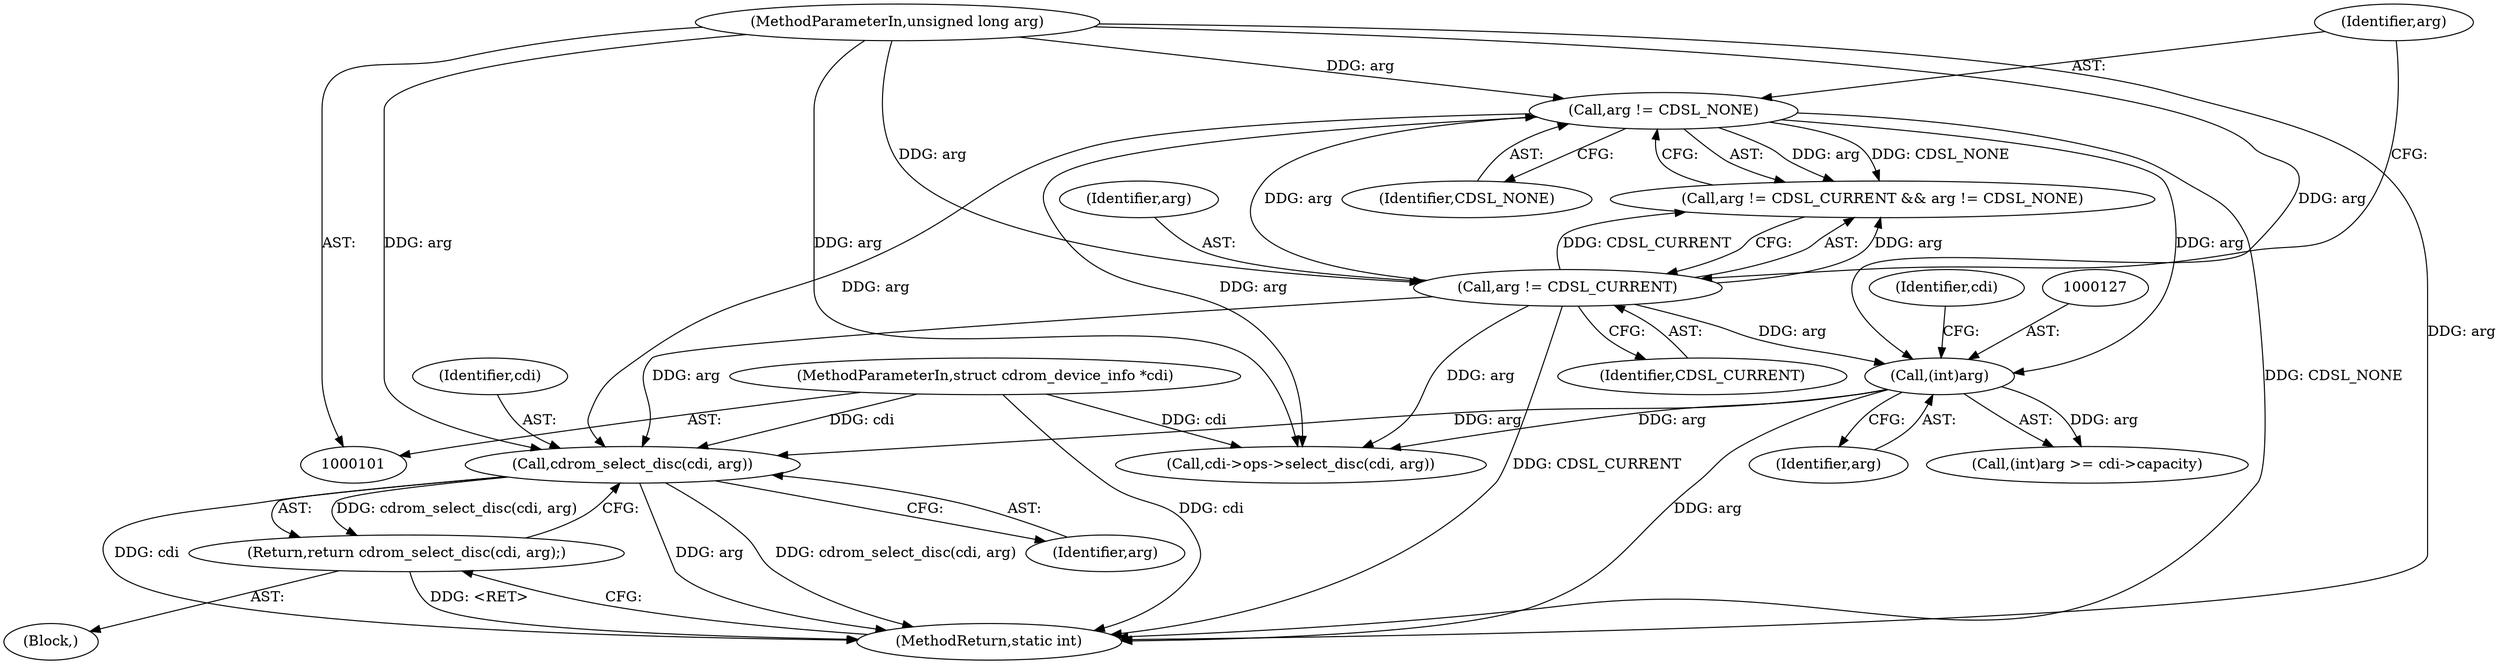 digraph "1_linux_e4f3aa2e1e67bb48dfbaaf1cad59013d5a5bc276@pointer" {
"1000149" [label="(Call,cdrom_select_disc(cdi, arg))"];
"1000102" [label="(MethodParameterIn,struct cdrom_device_info *cdi)"];
"1000120" [label="(Call,arg != CDSL_NONE)"];
"1000117" [label="(Call,arg != CDSL_CURRENT)"];
"1000103" [label="(MethodParameterIn,unsigned long arg)"];
"1000126" [label="(Call,(int)arg)"];
"1000148" [label="(Return,return cdrom_select_disc(cdi, arg);)"];
"1000119" [label="(Identifier,CDSL_CURRENT)"];
"1000104" [label="(Block,)"];
"1000150" [label="(Identifier,cdi)"];
"1000103" [label="(MethodParameterIn,unsigned long arg)"];
"1000128" [label="(Identifier,arg)"];
"1000116" [label="(Call,arg != CDSL_CURRENT && arg != CDSL_NONE)"];
"1000142" [label="(Call,cdi->ops->select_disc(cdi, arg))"];
"1000122" [label="(Identifier,CDSL_NONE)"];
"1000130" [label="(Identifier,cdi)"];
"1000148" [label="(Return,return cdrom_select_disc(cdi, arg);)"];
"1000125" [label="(Call,(int)arg >= cdi->capacity)"];
"1000149" [label="(Call,cdrom_select_disc(cdi, arg))"];
"1000121" [label="(Identifier,arg)"];
"1000102" [label="(MethodParameterIn,struct cdrom_device_info *cdi)"];
"1000151" [label="(Identifier,arg)"];
"1000126" [label="(Call,(int)arg)"];
"1000152" [label="(MethodReturn,static int)"];
"1000120" [label="(Call,arg != CDSL_NONE)"];
"1000118" [label="(Identifier,arg)"];
"1000117" [label="(Call,arg != CDSL_CURRENT)"];
"1000149" -> "1000148"  [label="AST: "];
"1000149" -> "1000151"  [label="CFG: "];
"1000150" -> "1000149"  [label="AST: "];
"1000151" -> "1000149"  [label="AST: "];
"1000148" -> "1000149"  [label="CFG: "];
"1000149" -> "1000152"  [label="DDG: arg"];
"1000149" -> "1000152"  [label="DDG: cdrom_select_disc(cdi, arg)"];
"1000149" -> "1000152"  [label="DDG: cdi"];
"1000149" -> "1000148"  [label="DDG: cdrom_select_disc(cdi, arg)"];
"1000102" -> "1000149"  [label="DDG: cdi"];
"1000120" -> "1000149"  [label="DDG: arg"];
"1000117" -> "1000149"  [label="DDG: arg"];
"1000126" -> "1000149"  [label="DDG: arg"];
"1000103" -> "1000149"  [label="DDG: arg"];
"1000102" -> "1000101"  [label="AST: "];
"1000102" -> "1000152"  [label="DDG: cdi"];
"1000102" -> "1000142"  [label="DDG: cdi"];
"1000120" -> "1000116"  [label="AST: "];
"1000120" -> "1000122"  [label="CFG: "];
"1000121" -> "1000120"  [label="AST: "];
"1000122" -> "1000120"  [label="AST: "];
"1000116" -> "1000120"  [label="CFG: "];
"1000120" -> "1000152"  [label="DDG: CDSL_NONE"];
"1000120" -> "1000116"  [label="DDG: arg"];
"1000120" -> "1000116"  [label="DDG: CDSL_NONE"];
"1000117" -> "1000120"  [label="DDG: arg"];
"1000103" -> "1000120"  [label="DDG: arg"];
"1000120" -> "1000126"  [label="DDG: arg"];
"1000120" -> "1000142"  [label="DDG: arg"];
"1000117" -> "1000116"  [label="AST: "];
"1000117" -> "1000119"  [label="CFG: "];
"1000118" -> "1000117"  [label="AST: "];
"1000119" -> "1000117"  [label="AST: "];
"1000121" -> "1000117"  [label="CFG: "];
"1000116" -> "1000117"  [label="CFG: "];
"1000117" -> "1000152"  [label="DDG: CDSL_CURRENT"];
"1000117" -> "1000116"  [label="DDG: arg"];
"1000117" -> "1000116"  [label="DDG: CDSL_CURRENT"];
"1000103" -> "1000117"  [label="DDG: arg"];
"1000117" -> "1000126"  [label="DDG: arg"];
"1000117" -> "1000142"  [label="DDG: arg"];
"1000103" -> "1000101"  [label="AST: "];
"1000103" -> "1000152"  [label="DDG: arg"];
"1000103" -> "1000126"  [label="DDG: arg"];
"1000103" -> "1000142"  [label="DDG: arg"];
"1000126" -> "1000125"  [label="AST: "];
"1000126" -> "1000128"  [label="CFG: "];
"1000127" -> "1000126"  [label="AST: "];
"1000128" -> "1000126"  [label="AST: "];
"1000130" -> "1000126"  [label="CFG: "];
"1000126" -> "1000152"  [label="DDG: arg"];
"1000126" -> "1000125"  [label="DDG: arg"];
"1000126" -> "1000142"  [label="DDG: arg"];
"1000148" -> "1000104"  [label="AST: "];
"1000152" -> "1000148"  [label="CFG: "];
"1000148" -> "1000152"  [label="DDG: <RET>"];
}
